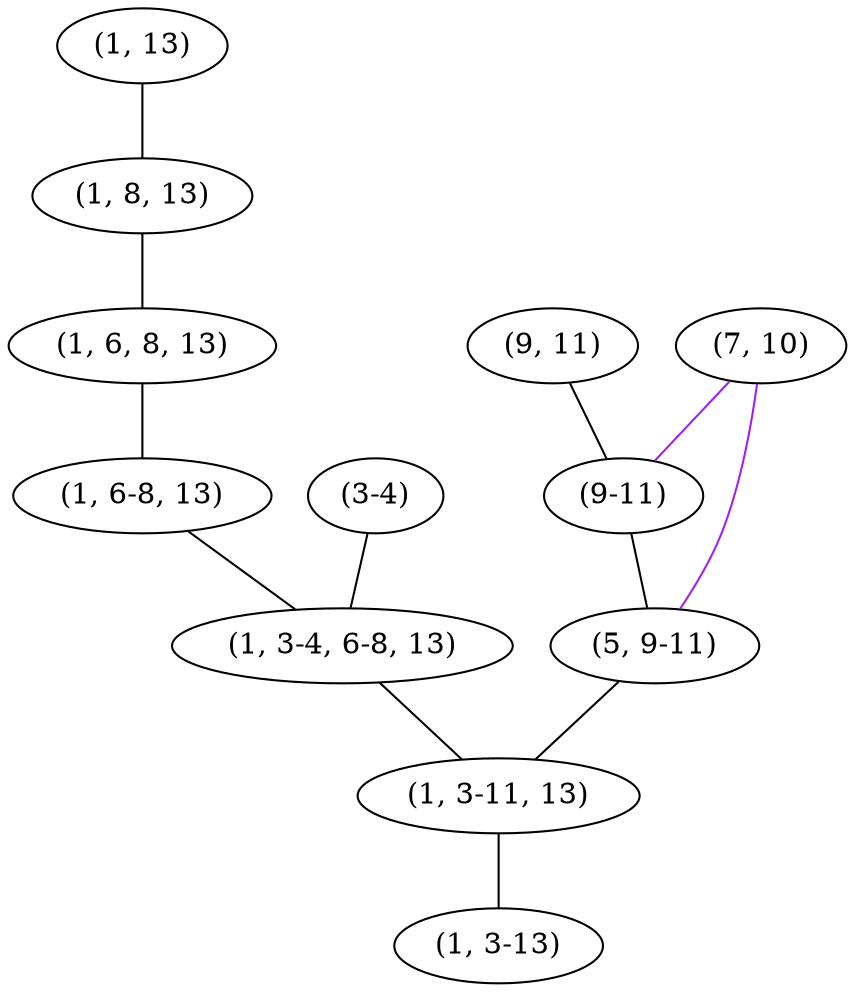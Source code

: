 strict graph "" {
	"(1, 13)"	 [parent=True,
		split=False];
	"(1, 8, 13)"	 [parent=True,
		split=False];
	"(1, 13)" -- "(1, 8, 13)"	 [color=r];
	"(3-4)"	 [parent=True,
		split=False];
	"(1, 3-4, 6-8, 13)"	 [parent=True,
		split=False];
	"(3-4)" -- "(1, 3-4, 6-8, 13)"	 [color=r];
	"(7, 10)"	 [parent=True,
		split=True];
	"(9-11)"	 [parent=True,
		split=False];
	"(7, 10)" -- "(9-11)"	 [color=purple];
	"(5, 9-11)"	 [parent=True,
		split=False];
	"(7, 10)" -- "(5, 9-11)"	 [color=purple];
	"(9, 11)"	 [parent=True,
		split=False];
	"(9, 11)" -- "(9-11)"	 [color=r];
	"(1, 6, 8, 13)"	 [parent=True,
		split=False];
	"(1, 8, 13)" -- "(1, 6, 8, 13)"	 [color=r];
	"(9-11)" -- "(5, 9-11)"	 [color=r];
	"(1, 6-8, 13)"	 [parent=True,
		split=False];
	"(1, 6, 8, 13)" -- "(1, 6-8, 13)"	 [color=r];
	"(1, 3-11, 13)"	 [parent=True,
		split=False];
	"(5, 9-11)" -- "(1, 3-11, 13)"	 [color=r];
	"(1, 6-8, 13)" -- "(1, 3-4, 6-8, 13)"	 [color=r];
	"(1, 3-4, 6-8, 13)" -- "(1, 3-11, 13)"	 [color=r];
	"(1, 3-13)"	 [parent=False,
		split=False];
	"(1, 3-11, 13)" -- "(1, 3-13)"	 [color=r];
}
